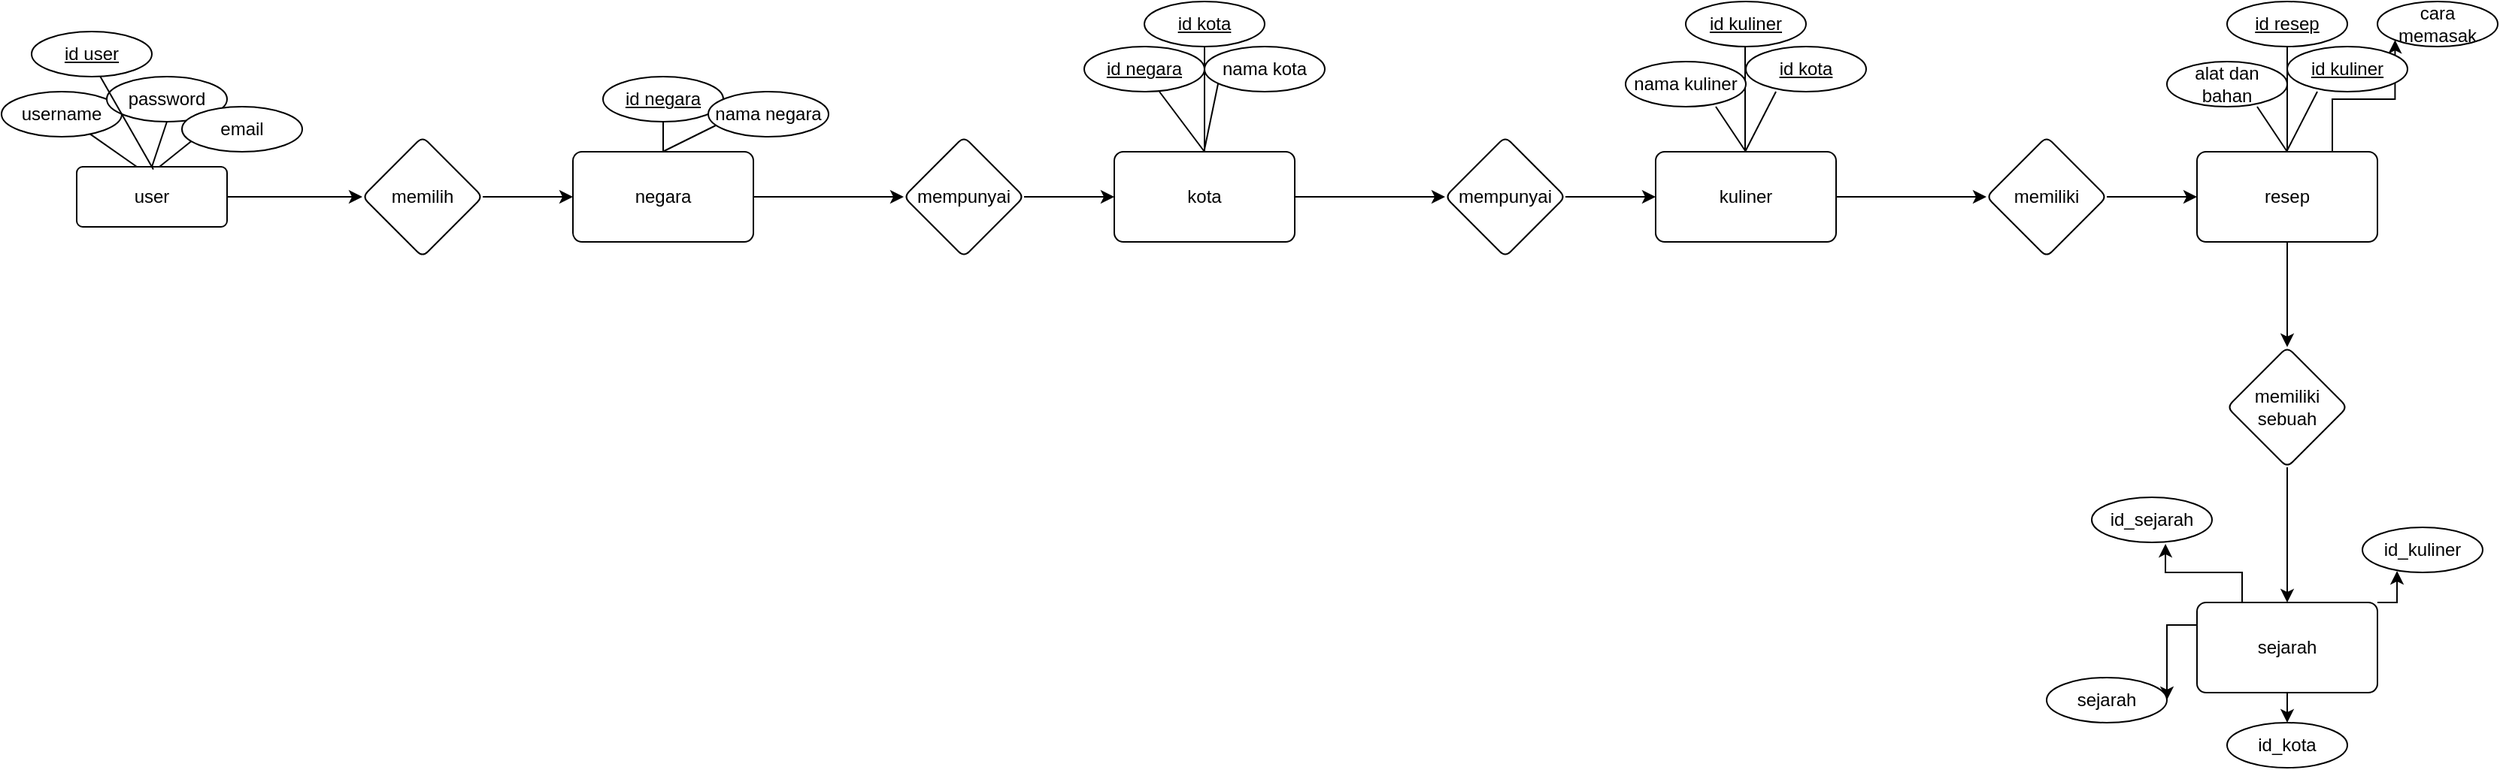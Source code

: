 <mxfile version="20.3.0" type="device"><diagram id="DOniR34ON2WNT4LWRtI3" name="Page-1"><mxGraphModel dx="1378" dy="1131" grid="1" gridSize="10" guides="1" tooltips="1" connect="1" arrows="1" fold="1" page="1" pageScale="1" pageWidth="850" pageHeight="1100" math="0" shadow="0"><root><mxCell id="0"/><mxCell id="1" parent="0"/><mxCell id="HeMABSgsXDd_0fcF8Hkj-3" value="" style="edgeStyle=orthogonalEdgeStyle;rounded=0;orthogonalLoop=1;jettySize=auto;html=1;" parent="1" source="HeMABSgsXDd_0fcF8Hkj-1" target="HeMABSgsXDd_0fcF8Hkj-2" edge="1"><mxGeometry relative="1" as="geometry"/></mxCell><mxCell id="HeMABSgsXDd_0fcF8Hkj-1" value="user" style="rounded=1;arcSize=10;whiteSpace=wrap;html=1;align=center;" parent="1" vertex="1"><mxGeometry x="90" y="190" width="100" height="40" as="geometry"/></mxCell><mxCell id="HeMABSgsXDd_0fcF8Hkj-5" value="" style="edgeStyle=orthogonalEdgeStyle;rounded=0;orthogonalLoop=1;jettySize=auto;html=1;" parent="1" source="HeMABSgsXDd_0fcF8Hkj-2" target="HeMABSgsXDd_0fcF8Hkj-4" edge="1"><mxGeometry relative="1" as="geometry"/></mxCell><mxCell id="HeMABSgsXDd_0fcF8Hkj-2" value="memilih" style="rhombus;whiteSpace=wrap;html=1;rounded=1;arcSize=10;" parent="1" vertex="1"><mxGeometry x="280" y="170" width="80" height="80" as="geometry"/></mxCell><mxCell id="0F23cm0prKhJwTM6AdLP-2" value="" style="edgeStyle=orthogonalEdgeStyle;rounded=0;orthogonalLoop=1;jettySize=auto;html=1;" parent="1" source="HeMABSgsXDd_0fcF8Hkj-4" target="0F23cm0prKhJwTM6AdLP-1" edge="1"><mxGeometry relative="1" as="geometry"/></mxCell><mxCell id="HeMABSgsXDd_0fcF8Hkj-4" value="negara" style="whiteSpace=wrap;html=1;rounded=1;arcSize=10;" parent="1" vertex="1"><mxGeometry x="420" y="180" width="120" height="60" as="geometry"/></mxCell><mxCell id="u48TarsV49DxOsjO0_tr-10" value="" style="endArrow=none;html=1;rounded=0;" parent="1" target="u48TarsV49DxOsjO0_tr-11" edge="1"><mxGeometry width="50" height="50" relative="1" as="geometry"><mxPoint x="130" y="190" as="sourcePoint"/><mxPoint x="90" y="160" as="targetPoint"/></mxGeometry></mxCell><mxCell id="u48TarsV49DxOsjO0_tr-11" value="username" style="ellipse;whiteSpace=wrap;html=1;" parent="1" vertex="1"><mxGeometry x="40" y="140" width="80" height="30" as="geometry"/></mxCell><mxCell id="u48TarsV49DxOsjO0_tr-12" value="" style="endArrow=none;html=1;rounded=0;" parent="1" edge="1"><mxGeometry width="50" height="50" relative="1" as="geometry"><mxPoint x="140" y="190" as="sourcePoint"/><mxPoint x="150" y="160" as="targetPoint"/></mxGeometry></mxCell><mxCell id="u48TarsV49DxOsjO0_tr-13" value="password" style="ellipse;whiteSpace=wrap;html=1;" parent="1" vertex="1"><mxGeometry x="110" y="130" width="80" height="30" as="geometry"/></mxCell><mxCell id="0F23cm0prKhJwTM6AdLP-4" value="" style="edgeStyle=orthogonalEdgeStyle;rounded=0;orthogonalLoop=1;jettySize=auto;html=1;" parent="1" source="0F23cm0prKhJwTM6AdLP-1" target="0F23cm0prKhJwTM6AdLP-3" edge="1"><mxGeometry relative="1" as="geometry"/></mxCell><mxCell id="0F23cm0prKhJwTM6AdLP-1" value="mempunyai" style="rhombus;whiteSpace=wrap;html=1;rounded=1;arcSize=10;" parent="1" vertex="1"><mxGeometry x="640" y="170" width="80" height="80" as="geometry"/></mxCell><mxCell id="0F23cm0prKhJwTM6AdLP-6" value="" style="edgeStyle=orthogonalEdgeStyle;rounded=0;orthogonalLoop=1;jettySize=auto;html=1;" parent="1" source="0F23cm0prKhJwTM6AdLP-3" target="0F23cm0prKhJwTM6AdLP-5" edge="1"><mxGeometry relative="1" as="geometry"/></mxCell><mxCell id="0F23cm0prKhJwTM6AdLP-3" value="kota" style="whiteSpace=wrap;html=1;rounded=1;arcSize=10;" parent="1" vertex="1"><mxGeometry x="780" y="180" width="120" height="60" as="geometry"/></mxCell><mxCell id="0F23cm0prKhJwTM6AdLP-8" value="" style="edgeStyle=orthogonalEdgeStyle;rounded=0;orthogonalLoop=1;jettySize=auto;html=1;" parent="1" source="0F23cm0prKhJwTM6AdLP-5" target="0F23cm0prKhJwTM6AdLP-7" edge="1"><mxGeometry relative="1" as="geometry"/></mxCell><mxCell id="0F23cm0prKhJwTM6AdLP-5" value="mempunyai" style="rhombus;whiteSpace=wrap;html=1;rounded=1;arcSize=10;" parent="1" vertex="1"><mxGeometry x="1000" y="170" width="80" height="80" as="geometry"/></mxCell><mxCell id="0F23cm0prKhJwTM6AdLP-10" value="" style="edgeStyle=orthogonalEdgeStyle;rounded=0;orthogonalLoop=1;jettySize=auto;html=1;" parent="1" source="0F23cm0prKhJwTM6AdLP-7" target="0F23cm0prKhJwTM6AdLP-9" edge="1"><mxGeometry relative="1" as="geometry"/></mxCell><mxCell id="0F23cm0prKhJwTM6AdLP-7" value="kuliner" style="whiteSpace=wrap;html=1;rounded=1;arcSize=10;" parent="1" vertex="1"><mxGeometry x="1140" y="180" width="120" height="60" as="geometry"/></mxCell><mxCell id="0F23cm0prKhJwTM6AdLP-12" value="" style="edgeStyle=orthogonalEdgeStyle;rounded=0;orthogonalLoop=1;jettySize=auto;html=1;" parent="1" source="0F23cm0prKhJwTM6AdLP-9" target="0F23cm0prKhJwTM6AdLP-11" edge="1"><mxGeometry relative="1" as="geometry"/></mxCell><mxCell id="0F23cm0prKhJwTM6AdLP-9" value="memiliki" style="rhombus;whiteSpace=wrap;html=1;rounded=1;arcSize=10;" parent="1" vertex="1"><mxGeometry x="1360" y="170" width="80" height="80" as="geometry"/></mxCell><mxCell id="DbnJaM4Xlnaw2wcMq_d8-2" value="" style="edgeStyle=orthogonalEdgeStyle;rounded=0;orthogonalLoop=1;jettySize=auto;html=1;" edge="1" parent="1" source="0F23cm0prKhJwTM6AdLP-11" target="DbnJaM4Xlnaw2wcMq_d8-1"><mxGeometry relative="1" as="geometry"/></mxCell><mxCell id="DbnJaM4Xlnaw2wcMq_d8-15" style="edgeStyle=orthogonalEdgeStyle;rounded=0;orthogonalLoop=1;jettySize=auto;html=1;exitX=0.75;exitY=0;exitDx=0;exitDy=0;entryX=0;entryY=1;entryDx=0;entryDy=0;" edge="1" parent="1" source="0F23cm0prKhJwTM6AdLP-11" target="DbnJaM4Xlnaw2wcMq_d8-14"><mxGeometry relative="1" as="geometry"/></mxCell><mxCell id="0F23cm0prKhJwTM6AdLP-11" value="resep" style="whiteSpace=wrap;html=1;rounded=1;arcSize=10;" parent="1" vertex="1"><mxGeometry x="1500" y="180" width="120" height="60" as="geometry"/></mxCell><mxCell id="0F23cm0prKhJwTM6AdLP-13" value="" style="endArrow=none;html=1;rounded=0;" parent="1" edge="1"><mxGeometry width="50" height="50" relative="1" as="geometry"><mxPoint x="145" y="190" as="sourcePoint"/><mxPoint x="170" y="170" as="targetPoint"/></mxGeometry></mxCell><mxCell id="0F23cm0prKhJwTM6AdLP-14" value="email" style="ellipse;whiteSpace=wrap;html=1;" parent="1" vertex="1"><mxGeometry x="160" y="150" width="80" height="30" as="geometry"/></mxCell><mxCell id="0F23cm0prKhJwTM6AdLP-15" value="" style="endArrow=none;html=1;rounded=0;" parent="1" edge="1"><mxGeometry width="50" height="50" relative="1" as="geometry"><mxPoint x="140.99" y="191.8" as="sourcePoint"/><mxPoint x="100" y="120" as="targetPoint"/></mxGeometry></mxCell><mxCell id="0F23cm0prKhJwTM6AdLP-16" value="&lt;u&gt;id user&lt;/u&gt;" style="ellipse;whiteSpace=wrap;html=1;" parent="1" vertex="1"><mxGeometry x="60" y="100" width="80" height="30" as="geometry"/></mxCell><mxCell id="0F23cm0prKhJwTM6AdLP-17" value="" style="endArrow=none;html=1;rounded=0;" parent="1" edge="1"><mxGeometry width="50" height="50" relative="1" as="geometry"><mxPoint x="480" y="180" as="sourcePoint"/><mxPoint x="480" y="150" as="targetPoint"/></mxGeometry></mxCell><mxCell id="0F23cm0prKhJwTM6AdLP-18" value="&lt;u&gt;id negara&lt;/u&gt;" style="ellipse;whiteSpace=wrap;html=1;" parent="1" vertex="1"><mxGeometry x="440" y="130" width="80" height="30" as="geometry"/></mxCell><mxCell id="0F23cm0prKhJwTM6AdLP-19" value="" style="endArrow=none;html=1;rounded=0;" parent="1" edge="1"><mxGeometry width="50" height="50" relative="1" as="geometry"><mxPoint x="479.66" y="180" as="sourcePoint"/><mxPoint x="520" y="160" as="targetPoint"/></mxGeometry></mxCell><mxCell id="0F23cm0prKhJwTM6AdLP-21" value="nama negara" style="ellipse;whiteSpace=wrap;html=1;" parent="1" vertex="1"><mxGeometry x="510" y="140" width="80" height="30" as="geometry"/></mxCell><mxCell id="0F23cm0prKhJwTM6AdLP-22" value="" style="endArrow=none;html=1;rounded=0;" parent="1" edge="1"><mxGeometry width="50" height="50" relative="1" as="geometry"><mxPoint x="840" y="180" as="sourcePoint"/><mxPoint x="840" y="110" as="targetPoint"/></mxGeometry></mxCell><mxCell id="0F23cm0prKhJwTM6AdLP-23" value="&lt;u&gt;id kota&lt;/u&gt;" style="ellipse;whiteSpace=wrap;html=1;" parent="1" vertex="1"><mxGeometry x="800" y="80" width="80" height="30" as="geometry"/></mxCell><mxCell id="0F23cm0prKhJwTM6AdLP-24" value="" style="endArrow=none;html=1;rounded=0;" parent="1" edge="1"><mxGeometry width="50" height="50" relative="1" as="geometry"><mxPoint x="839.66" y="180" as="sourcePoint"/><mxPoint x="850" y="130" as="targetPoint"/></mxGeometry></mxCell><mxCell id="0F23cm0prKhJwTM6AdLP-25" value="nama kota" style="ellipse;whiteSpace=wrap;html=1;" parent="1" vertex="1"><mxGeometry x="840" y="110" width="80" height="30" as="geometry"/></mxCell><mxCell id="0F23cm0prKhJwTM6AdLP-26" value="" style="endArrow=none;html=1;rounded=0;" parent="1" edge="1"><mxGeometry width="50" height="50" relative="1" as="geometry"><mxPoint x="840.0" y="180" as="sourcePoint"/><mxPoint x="810" y="140" as="targetPoint"/></mxGeometry></mxCell><mxCell id="0F23cm0prKhJwTM6AdLP-27" value="&lt;u&gt;id negara&lt;/u&gt;" style="ellipse;whiteSpace=wrap;html=1;" parent="1" vertex="1"><mxGeometry x="760" y="110" width="80" height="30" as="geometry"/></mxCell><mxCell id="0F23cm0prKhJwTM6AdLP-28" value="" style="endArrow=none;html=1;rounded=0;" parent="1" edge="1"><mxGeometry width="50" height="50" relative="1" as="geometry"><mxPoint x="1199.5" y="180" as="sourcePoint"/><mxPoint x="1199.5" y="110" as="targetPoint"/></mxGeometry></mxCell><mxCell id="0F23cm0prKhJwTM6AdLP-29" value="&lt;u&gt;id kuliner&lt;/u&gt;" style="ellipse;whiteSpace=wrap;html=1;" parent="1" vertex="1"><mxGeometry x="1160" y="80" width="80" height="30" as="geometry"/></mxCell><mxCell id="0F23cm0prKhJwTM6AdLP-30" value="" style="endArrow=none;html=1;rounded=0;" parent="1" edge="1"><mxGeometry width="50" height="50" relative="1" as="geometry"><mxPoint x="1199.5" y="180" as="sourcePoint"/><mxPoint x="1220" y="140" as="targetPoint"/></mxGeometry></mxCell><mxCell id="0F23cm0prKhJwTM6AdLP-31" value="&lt;u&gt;id kota&lt;/u&gt;" style="ellipse;whiteSpace=wrap;html=1;" parent="1" vertex="1"><mxGeometry x="1200" y="110" width="80" height="30" as="geometry"/></mxCell><mxCell id="0F23cm0prKhJwTM6AdLP-32" value="" style="endArrow=none;html=1;rounded=0;" parent="1" edge="1"><mxGeometry width="50" height="50" relative="1" as="geometry"><mxPoint x="1200" y="180" as="sourcePoint"/><mxPoint x="1180" y="150" as="targetPoint"/></mxGeometry></mxCell><mxCell id="0F23cm0prKhJwTM6AdLP-33" value="nama kuliner" style="ellipse;whiteSpace=wrap;html=1;" parent="1" vertex="1"><mxGeometry x="1120" y="120" width="80" height="30" as="geometry"/></mxCell><mxCell id="0F23cm0prKhJwTM6AdLP-34" value="" style="endArrow=none;html=1;rounded=0;" parent="1" edge="1"><mxGeometry width="50" height="50" relative="1" as="geometry"><mxPoint x="1560" y="180" as="sourcePoint"/><mxPoint x="1560" y="110" as="targetPoint"/></mxGeometry></mxCell><mxCell id="0F23cm0prKhJwTM6AdLP-35" value="&lt;u&gt;id resep&lt;/u&gt;" style="ellipse;whiteSpace=wrap;html=1;" parent="1" vertex="1"><mxGeometry x="1520" y="80" width="80" height="30" as="geometry"/></mxCell><mxCell id="0F23cm0prKhJwTM6AdLP-36" value="" style="endArrow=none;html=1;rounded=0;" parent="1" edge="1"><mxGeometry width="50" height="50" relative="1" as="geometry"><mxPoint x="1559.5" y="180" as="sourcePoint"/><mxPoint x="1580" y="140" as="targetPoint"/></mxGeometry></mxCell><mxCell id="0F23cm0prKhJwTM6AdLP-37" value="&lt;u&gt;id kuliner&lt;/u&gt;" style="ellipse;whiteSpace=wrap;html=1;" parent="1" vertex="1"><mxGeometry x="1560" y="110" width="80" height="30" as="geometry"/></mxCell><mxCell id="0F23cm0prKhJwTM6AdLP-38" value="" style="endArrow=none;html=1;rounded=0;" parent="1" edge="1"><mxGeometry width="50" height="50" relative="1" as="geometry"><mxPoint x="1560" y="180" as="sourcePoint"/><mxPoint x="1540" y="150" as="targetPoint"/></mxGeometry></mxCell><mxCell id="0F23cm0prKhJwTM6AdLP-39" value="alat dan bahan" style="ellipse;whiteSpace=wrap;html=1;" parent="1" vertex="1"><mxGeometry x="1480" y="120" width="80" height="30" as="geometry"/></mxCell><mxCell id="DbnJaM4Xlnaw2wcMq_d8-4" value="" style="edgeStyle=orthogonalEdgeStyle;rounded=0;orthogonalLoop=1;jettySize=auto;html=1;" edge="1" parent="1" source="DbnJaM4Xlnaw2wcMq_d8-1" target="DbnJaM4Xlnaw2wcMq_d8-3"><mxGeometry relative="1" as="geometry"/></mxCell><mxCell id="DbnJaM4Xlnaw2wcMq_d8-1" value="memiliki sebuah" style="rhombus;whiteSpace=wrap;html=1;rounded=1;arcSize=10;" vertex="1" parent="1"><mxGeometry x="1520" y="310" width="80" height="80" as="geometry"/></mxCell><mxCell id="DbnJaM4Xlnaw2wcMq_d8-10" style="edgeStyle=orthogonalEdgeStyle;rounded=0;orthogonalLoop=1;jettySize=auto;html=1;exitX=0.5;exitY=1;exitDx=0;exitDy=0;entryX=0.5;entryY=0;entryDx=0;entryDy=0;" edge="1" parent="1" source="DbnJaM4Xlnaw2wcMq_d8-3" target="DbnJaM4Xlnaw2wcMq_d8-8"><mxGeometry relative="1" as="geometry"/></mxCell><mxCell id="DbnJaM4Xlnaw2wcMq_d8-11" style="edgeStyle=orthogonalEdgeStyle;rounded=0;orthogonalLoop=1;jettySize=auto;html=1;exitX=1;exitY=0;exitDx=0;exitDy=0;entryX=0.288;entryY=0.967;entryDx=0;entryDy=0;entryPerimeter=0;" edge="1" parent="1" source="DbnJaM4Xlnaw2wcMq_d8-3" target="DbnJaM4Xlnaw2wcMq_d8-7"><mxGeometry relative="1" as="geometry"/></mxCell><mxCell id="DbnJaM4Xlnaw2wcMq_d8-12" style="edgeStyle=orthogonalEdgeStyle;rounded=0;orthogonalLoop=1;jettySize=auto;html=1;exitX=0;exitY=0.25;exitDx=0;exitDy=0;" edge="1" parent="1" source="DbnJaM4Xlnaw2wcMq_d8-3" target="DbnJaM4Xlnaw2wcMq_d8-6"><mxGeometry relative="1" as="geometry"/></mxCell><mxCell id="DbnJaM4Xlnaw2wcMq_d8-13" style="edgeStyle=orthogonalEdgeStyle;rounded=0;orthogonalLoop=1;jettySize=auto;html=1;exitX=0.25;exitY=0;exitDx=0;exitDy=0;entryX=0.613;entryY=1.033;entryDx=0;entryDy=0;entryPerimeter=0;" edge="1" parent="1" source="DbnJaM4Xlnaw2wcMq_d8-3" target="DbnJaM4Xlnaw2wcMq_d8-5"><mxGeometry relative="1" as="geometry"/></mxCell><mxCell id="DbnJaM4Xlnaw2wcMq_d8-3" value="sejarah" style="whiteSpace=wrap;html=1;rounded=1;arcSize=10;" vertex="1" parent="1"><mxGeometry x="1500" y="480" width="120" height="60" as="geometry"/></mxCell><mxCell id="DbnJaM4Xlnaw2wcMq_d8-5" value="id_sejarah" style="ellipse;whiteSpace=wrap;html=1;" vertex="1" parent="1"><mxGeometry x="1430" y="410" width="80" height="30" as="geometry"/></mxCell><mxCell id="DbnJaM4Xlnaw2wcMq_d8-6" value="sejarah" style="ellipse;whiteSpace=wrap;html=1;" vertex="1" parent="1"><mxGeometry x="1400" y="530" width="80" height="30" as="geometry"/></mxCell><mxCell id="DbnJaM4Xlnaw2wcMq_d8-7" value="id_kuliner" style="ellipse;whiteSpace=wrap;html=1;" vertex="1" parent="1"><mxGeometry x="1610" y="430" width="80" height="30" as="geometry"/></mxCell><mxCell id="DbnJaM4Xlnaw2wcMq_d8-8" value="id_kota" style="ellipse;whiteSpace=wrap;html=1;" vertex="1" parent="1"><mxGeometry x="1520" y="560" width="80" height="30" as="geometry"/></mxCell><mxCell id="DbnJaM4Xlnaw2wcMq_d8-14" value="cara memasak" style="ellipse;whiteSpace=wrap;html=1;" vertex="1" parent="1"><mxGeometry x="1620" y="80" width="80" height="30" as="geometry"/></mxCell></root></mxGraphModel></diagram></mxfile>